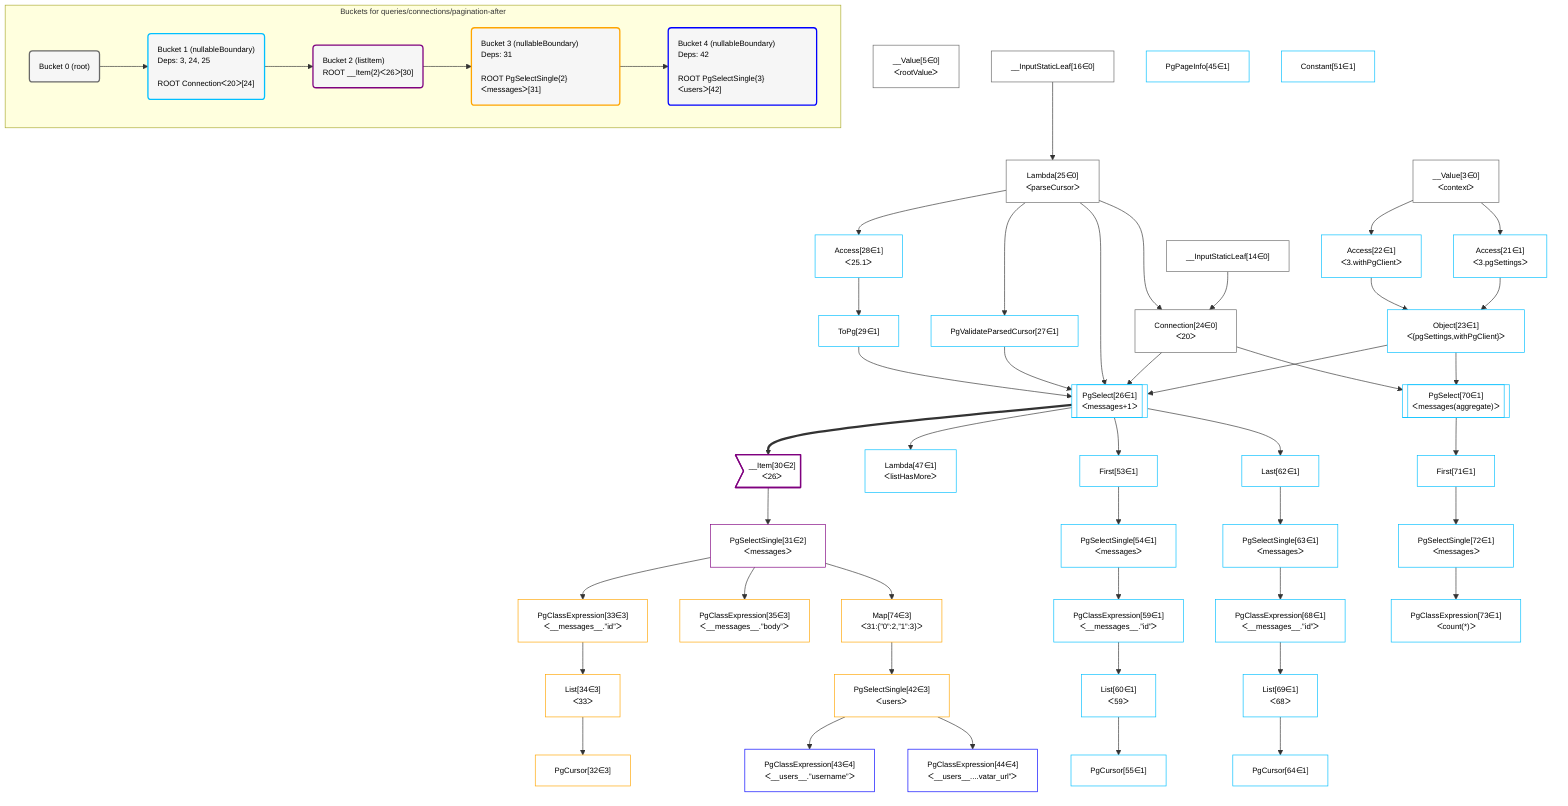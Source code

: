 %%{init: {'themeVariables': { 'fontSize': '12px'}}}%%
graph TD
    classDef path fill:#eee,stroke:#000,color:#000
    classDef plan fill:#fff,stroke-width:1px,color:#000
    classDef itemplan fill:#fff,stroke-width:2px,color:#000
    classDef sideeffectplan fill:#f00,stroke-width:2px,color:#000
    classDef bucket fill:#f6f6f6,color:#000,stroke-width:2px,text-align:left


    %% define steps
    __Value3["__Value[3∈0]<br />ᐸcontextᐳ"]:::plan
    __Value5["__Value[5∈0]<br />ᐸrootValueᐳ"]:::plan
    __InputStaticLeaf14["__InputStaticLeaf[14∈0]"]:::plan
    __InputStaticLeaf16["__InputStaticLeaf[16∈0]"]:::plan
    Access21["Access[21∈1]<br />ᐸ3.pgSettingsᐳ"]:::plan
    Access22["Access[22∈1]<br />ᐸ3.withPgClientᐳ"]:::plan
    Object23["Object[23∈1]<br />ᐸ{pgSettings,withPgClient}ᐳ"]:::plan
    Lambda25["Lambda[25∈0]<br />ᐸparseCursorᐳ"]:::plan
    Connection24["Connection[24∈0]<br />ᐸ20ᐳ"]:::plan
    PgValidateParsedCursor27["PgValidateParsedCursor[27∈1]"]:::plan
    Access28["Access[28∈1]<br />ᐸ25.1ᐳ"]:::plan
    ToPg29["ToPg[29∈1]"]:::plan
    PgSelect26[["PgSelect[26∈1]<br />ᐸmessages+1ᐳ"]]:::plan
    __Item30>"__Item[30∈2]<br />ᐸ26ᐳ"]:::itemplan
    PgSelectSingle31["PgSelectSingle[31∈2]<br />ᐸmessagesᐳ"]:::plan
    PgClassExpression33["PgClassExpression[33∈3]<br />ᐸ__messages__.”id”ᐳ"]:::plan
    List34["List[34∈3]<br />ᐸ33ᐳ"]:::plan
    PgCursor32["PgCursor[32∈3]"]:::plan
    PgClassExpression35["PgClassExpression[35∈3]<br />ᐸ__messages__.”body”ᐳ"]:::plan
    Map74["Map[74∈3]<br />ᐸ31:{”0”:2,”1”:3}ᐳ"]:::plan
    PgSelectSingle42["PgSelectSingle[42∈3]<br />ᐸusersᐳ"]:::plan
    PgClassExpression43["PgClassExpression[43∈4]<br />ᐸ__users__.”username”ᐳ"]:::plan
    PgClassExpression44["PgClassExpression[44∈4]<br />ᐸ__users__....vatar_url”ᐳ"]:::plan
    PgPageInfo45["PgPageInfo[45∈1]"]:::plan
    Lambda47["Lambda[47∈1]<br />ᐸlistHasMoreᐳ"]:::plan
    Constant51["Constant[51∈1]"]:::plan
    First53["First[53∈1]"]:::plan
    PgSelectSingle54["PgSelectSingle[54∈1]<br />ᐸmessagesᐳ"]:::plan
    PgClassExpression59["PgClassExpression[59∈1]<br />ᐸ__messages__.”id”ᐳ"]:::plan
    List60["List[60∈1]<br />ᐸ59ᐳ"]:::plan
    PgCursor55["PgCursor[55∈1]"]:::plan
    Last62["Last[62∈1]"]:::plan
    PgSelectSingle63["PgSelectSingle[63∈1]<br />ᐸmessagesᐳ"]:::plan
    PgClassExpression68["PgClassExpression[68∈1]<br />ᐸ__messages__.”id”ᐳ"]:::plan
    List69["List[69∈1]<br />ᐸ68ᐳ"]:::plan
    PgCursor64["PgCursor[64∈1]"]:::plan
    PgSelect70[["PgSelect[70∈1]<br />ᐸmessages(aggregate)ᐳ"]]:::plan
    First71["First[71∈1]"]:::plan
    PgSelectSingle72["PgSelectSingle[72∈1]<br />ᐸmessagesᐳ"]:::plan
    PgClassExpression73["PgClassExpression[73∈1]<br />ᐸcount(*)ᐳ"]:::plan

    %% plan dependencies
    __Value3 --> Access21
    __Value3 --> Access22
    Access21 & Access22 --> Object23
    __InputStaticLeaf16 --> Lambda25
    __InputStaticLeaf14 & Lambda25 --> Connection24
    Lambda25 --> PgValidateParsedCursor27
    Lambda25 --> Access28
    Access28 --> ToPg29
    Object23 & Connection24 & Lambda25 & PgValidateParsedCursor27 & ToPg29 --> PgSelect26
    PgSelect26 ==> __Item30
    __Item30 --> PgSelectSingle31
    PgSelectSingle31 --> PgClassExpression33
    PgClassExpression33 --> List34
    List34 --> PgCursor32
    PgSelectSingle31 --> PgClassExpression35
    PgSelectSingle31 --> Map74
    Map74 --> PgSelectSingle42
    PgSelectSingle42 --> PgClassExpression43
    PgSelectSingle42 --> PgClassExpression44
    PgSelect26 --> Lambda47
    PgSelect26 --> First53
    First53 --> PgSelectSingle54
    PgSelectSingle54 --> PgClassExpression59
    PgClassExpression59 --> List60
    List60 --> PgCursor55
    PgSelect26 --> Last62
    Last62 --> PgSelectSingle63
    PgSelectSingle63 --> PgClassExpression68
    PgClassExpression68 --> List69
    List69 --> PgCursor64
    Object23 & Connection24 --> PgSelect70
    PgSelect70 --> First71
    First71 --> PgSelectSingle72
    PgSelectSingle72 --> PgClassExpression73

    subgraph "Buckets for queries/connections/pagination-after"
    Bucket0("Bucket 0 (root)"):::bucket
    classDef bucket0 stroke:#696969
    class Bucket0,__Value3,__Value5,__InputStaticLeaf14,__InputStaticLeaf16,Connection24,Lambda25 bucket0
    Bucket1("Bucket 1 (nullableBoundary)<br />Deps: 3, 24, 25<br /><br />ROOT Connectionᐸ20ᐳ[24]"):::bucket
    classDef bucket1 stroke:#00bfff
    class Bucket1,Access21,Access22,Object23,PgSelect26,PgValidateParsedCursor27,Access28,ToPg29,PgPageInfo45,Lambda47,Constant51,First53,PgSelectSingle54,PgCursor55,PgClassExpression59,List60,Last62,PgSelectSingle63,PgCursor64,PgClassExpression68,List69,PgSelect70,First71,PgSelectSingle72,PgClassExpression73 bucket1
    Bucket2("Bucket 2 (listItem)<br />ROOT __Item{2}ᐸ26ᐳ[30]"):::bucket
    classDef bucket2 stroke:#7f007f
    class Bucket2,__Item30,PgSelectSingle31 bucket2
    Bucket3("Bucket 3 (nullableBoundary)<br />Deps: 31<br /><br />ROOT PgSelectSingle{2}ᐸmessagesᐳ[31]"):::bucket
    classDef bucket3 stroke:#ffa500
    class Bucket3,PgCursor32,PgClassExpression33,List34,PgClassExpression35,PgSelectSingle42,Map74 bucket3
    Bucket4("Bucket 4 (nullableBoundary)<br />Deps: 42<br /><br />ROOT PgSelectSingle{3}ᐸusersᐳ[42]"):::bucket
    classDef bucket4 stroke:#0000ff
    class Bucket4,PgClassExpression43,PgClassExpression44 bucket4
    Bucket0 --> Bucket1
    Bucket1 --> Bucket2
    Bucket2 --> Bucket3
    Bucket3 --> Bucket4
    end